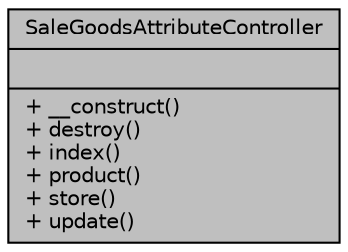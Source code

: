 digraph "SaleGoodsAttributeController"
{
 // LATEX_PDF_SIZE
  bgcolor="transparent";
  edge [fontname="Helvetica",fontsize="10",labelfontname="Helvetica",labelfontsize="10"];
  node [fontname="Helvetica",fontsize="10",shape=record];
  Node1 [label="{SaleGoodsAttributeController\n||+ __construct()\l+ destroy()\l+ index()\l+ product()\l+ store()\l+ update()\l}",height=0.2,width=0.4,color="black", fillcolor="grey75", style="filled", fontcolor="black",tooltip="Eliminar."];
}
